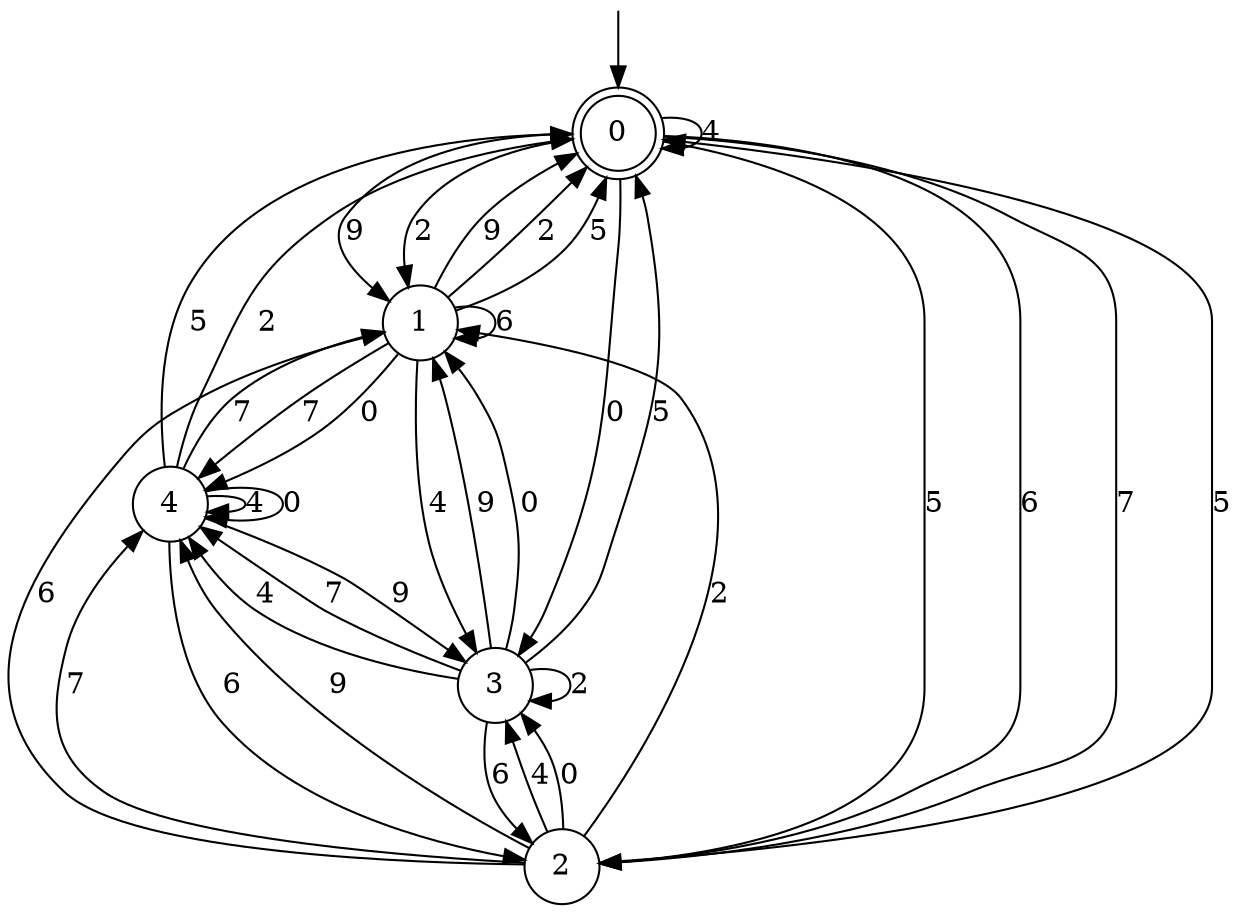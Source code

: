 digraph g {

	s0 [shape="doublecircle" label="0"];
	s1 [shape="circle" label="1"];
	s2 [shape="circle" label="2"];
	s3 [shape="circle" label="3"];
	s4 [shape="circle" label="4"];
	s0 -> s1 [label="9"];
	s0 -> s1 [label="2"];
	s0 -> s2 [label="5"];
	s0 -> s0 [label="4"];
	s0 -> s2 [label="6"];
	s0 -> s2 [label="7"];
	s0 -> s3 [label="0"];
	s1 -> s0 [label="9"];
	s1 -> s0 [label="2"];
	s1 -> s0 [label="5"];
	s1 -> s3 [label="4"];
	s1 -> s1 [label="6"];
	s1 -> s4 [label="7"];
	s1 -> s4 [label="0"];
	s2 -> s4 [label="9"];
	s2 -> s1 [label="2"];
	s2 -> s0 [label="5"];
	s2 -> s3 [label="4"];
	s2 -> s1 [label="6"];
	s2 -> s4 [label="7"];
	s2 -> s3 [label="0"];
	s3 -> s1 [label="9"];
	s3 -> s3 [label="2"];
	s3 -> s0 [label="5"];
	s3 -> s4 [label="4"];
	s3 -> s2 [label="6"];
	s3 -> s4 [label="7"];
	s3 -> s1 [label="0"];
	s4 -> s3 [label="9"];
	s4 -> s0 [label="2"];
	s4 -> s0 [label="5"];
	s4 -> s4 [label="4"];
	s4 -> s2 [label="6"];
	s4 -> s1 [label="7"];
	s4 -> s4 [label="0"];

__start0 [label="" shape="none" width="0" height="0"];
__start0 -> s0;

}
